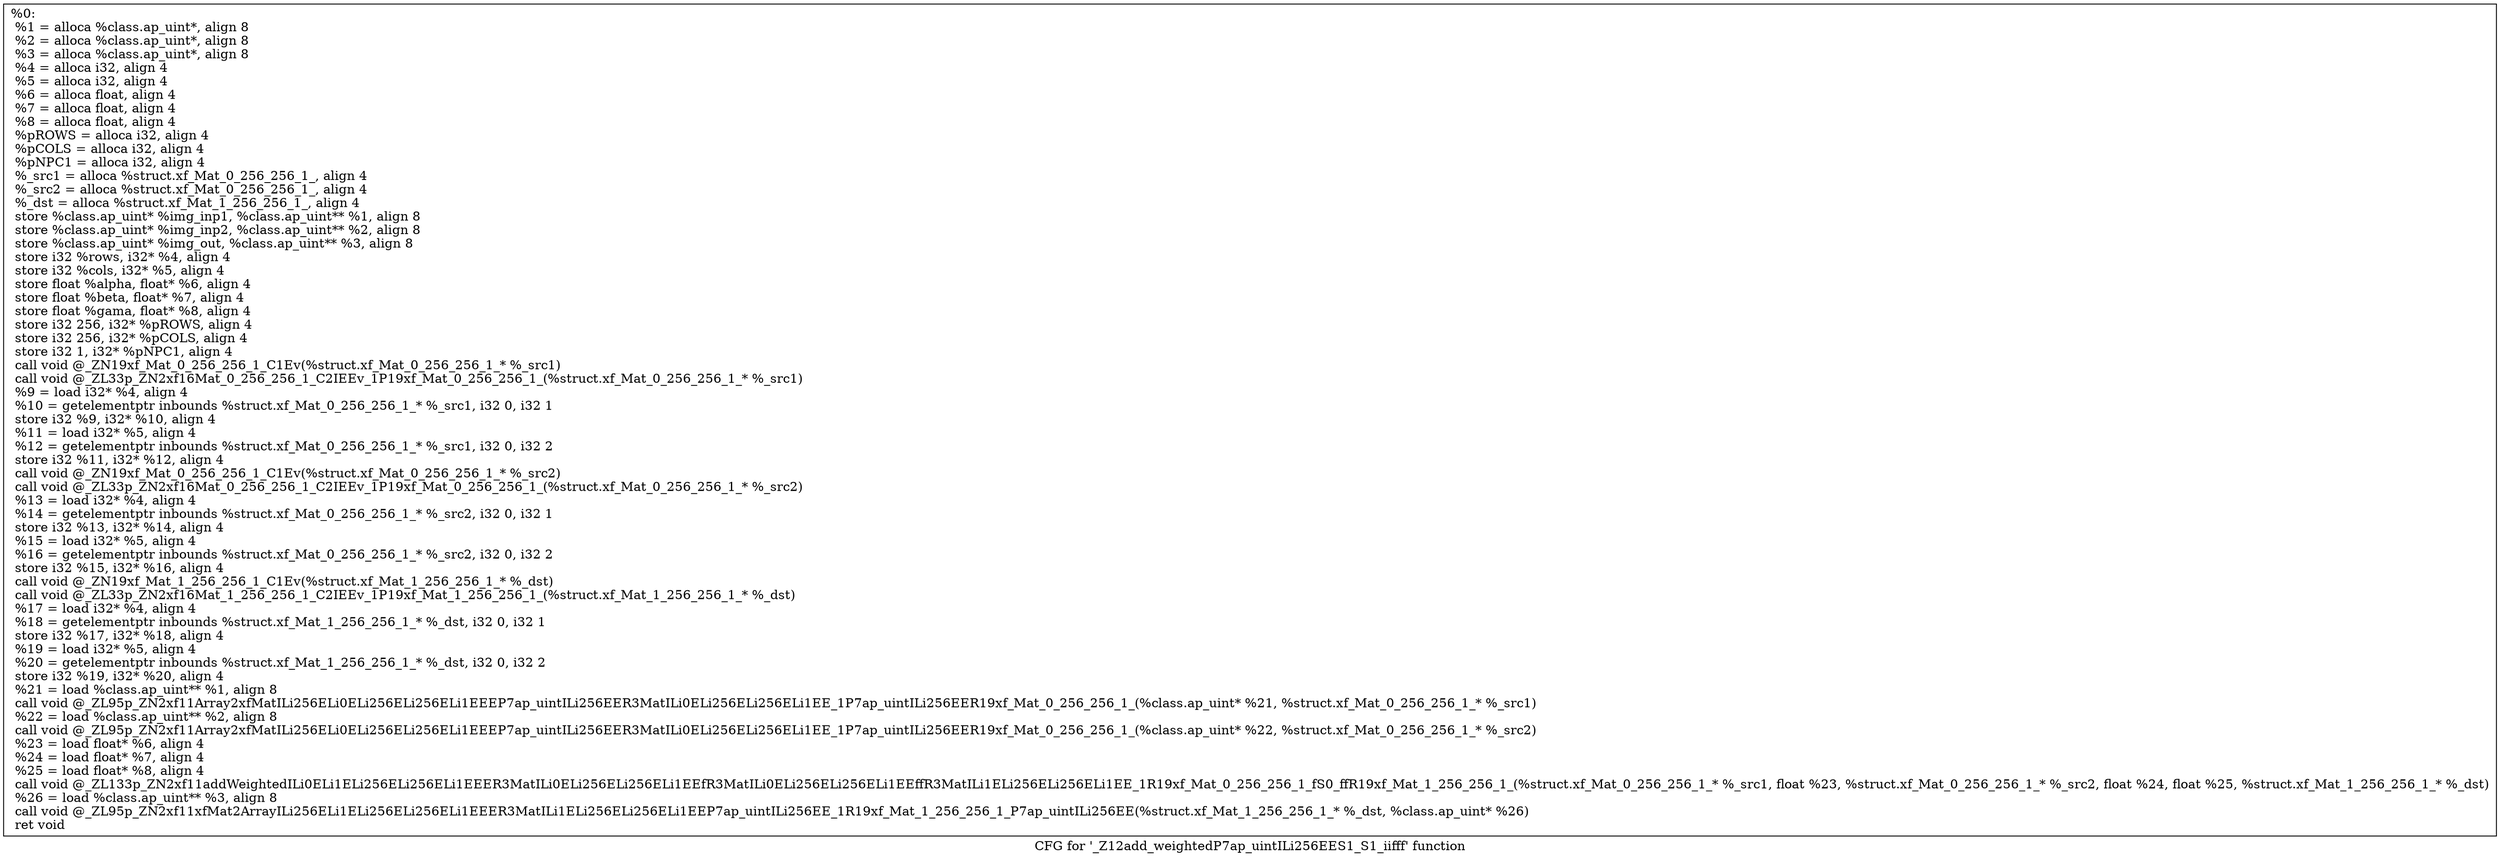 digraph "CFG for '_Z12add_weightedP7ap_uintILi256EES1_S1_iifff' function" {
	label="CFG for '_Z12add_weightedP7ap_uintILi256EES1_S1_iifff' function";

	Node0x3325590 [shape=record,label="{%0:\l  %1 = alloca %class.ap_uint*, align 8\l  %2 = alloca %class.ap_uint*, align 8\l  %3 = alloca %class.ap_uint*, align 8\l  %4 = alloca i32, align 4\l  %5 = alloca i32, align 4\l  %6 = alloca float, align 4\l  %7 = alloca float, align 4\l  %8 = alloca float, align 4\l  %pROWS = alloca i32, align 4\l  %pCOLS = alloca i32, align 4\l  %pNPC1 = alloca i32, align 4\l  %_src1 = alloca %struct.xf_Mat_0_256_256_1_, align 4\l  %_src2 = alloca %struct.xf_Mat_0_256_256_1_, align 4\l  %_dst = alloca %struct.xf_Mat_1_256_256_1_, align 4\l  store %class.ap_uint* %img_inp1, %class.ap_uint** %1, align 8\l  store %class.ap_uint* %img_inp2, %class.ap_uint** %2, align 8\l  store %class.ap_uint* %img_out, %class.ap_uint** %3, align 8\l  store i32 %rows, i32* %4, align 4\l  store i32 %cols, i32* %5, align 4\l  store float %alpha, float* %6, align 4\l  store float %beta, float* %7, align 4\l  store float %gama, float* %8, align 4\l  store i32 256, i32* %pROWS, align 4\l  store i32 256, i32* %pCOLS, align 4\l  store i32 1, i32* %pNPC1, align 4\l  call void @_ZN19xf_Mat_0_256_256_1_C1Ev(%struct.xf_Mat_0_256_256_1_* %_src1)\l  call void @_ZL33p_ZN2xf16Mat_0_256_256_1_C2IEEv_1P19xf_Mat_0_256_256_1_(%struct.xf_Mat_0_256_256_1_* %_src1)\l  %9 = load i32* %4, align 4\l  %10 = getelementptr inbounds %struct.xf_Mat_0_256_256_1_* %_src1, i32 0, i32 1\l  store i32 %9, i32* %10, align 4\l  %11 = load i32* %5, align 4\l  %12 = getelementptr inbounds %struct.xf_Mat_0_256_256_1_* %_src1, i32 0, i32 2\l  store i32 %11, i32* %12, align 4\l  call void @_ZN19xf_Mat_0_256_256_1_C1Ev(%struct.xf_Mat_0_256_256_1_* %_src2)\l  call void @_ZL33p_ZN2xf16Mat_0_256_256_1_C2IEEv_1P19xf_Mat_0_256_256_1_(%struct.xf_Mat_0_256_256_1_* %_src2)\l  %13 = load i32* %4, align 4\l  %14 = getelementptr inbounds %struct.xf_Mat_0_256_256_1_* %_src2, i32 0, i32 1\l  store i32 %13, i32* %14, align 4\l  %15 = load i32* %5, align 4\l  %16 = getelementptr inbounds %struct.xf_Mat_0_256_256_1_* %_src2, i32 0, i32 2\l  store i32 %15, i32* %16, align 4\l  call void @_ZN19xf_Mat_1_256_256_1_C1Ev(%struct.xf_Mat_1_256_256_1_* %_dst)\l  call void @_ZL33p_ZN2xf16Mat_1_256_256_1_C2IEEv_1P19xf_Mat_1_256_256_1_(%struct.xf_Mat_1_256_256_1_* %_dst)\l  %17 = load i32* %4, align 4\l  %18 = getelementptr inbounds %struct.xf_Mat_1_256_256_1_* %_dst, i32 0, i32 1\l  store i32 %17, i32* %18, align 4\l  %19 = load i32* %5, align 4\l  %20 = getelementptr inbounds %struct.xf_Mat_1_256_256_1_* %_dst, i32 0, i32 2\l  store i32 %19, i32* %20, align 4\l  %21 = load %class.ap_uint** %1, align 8\l  call void @_ZL95p_ZN2xf11Array2xfMatILi256ELi0ELi256ELi256ELi1EEEP7ap_uintILi256EER3MatILi0ELi256ELi256ELi1EE_1P7ap_uintILi256EER19xf_Mat_0_256_256_1_(%class.ap_uint* %21, %struct.xf_Mat_0_256_256_1_* %_src1)\l  %22 = load %class.ap_uint** %2, align 8\l  call void @_ZL95p_ZN2xf11Array2xfMatILi256ELi0ELi256ELi256ELi1EEEP7ap_uintILi256EER3MatILi0ELi256ELi256ELi1EE_1P7ap_uintILi256EER19xf_Mat_0_256_256_1_(%class.ap_uint* %22, %struct.xf_Mat_0_256_256_1_* %_src2)\l  %23 = load float* %6, align 4\l  %24 = load float* %7, align 4\l  %25 = load float* %8, align 4\l  call void @_ZL133p_ZN2xf11addWeightedILi0ELi1ELi256ELi256ELi1EEER3MatILi0ELi256ELi256ELi1EEfR3MatILi0ELi256ELi256ELi1EEffR3MatILi1ELi256ELi256ELi1EE_1R19xf_Mat_0_256_256_1_fS0_ffR19xf_Mat_1_256_256_1_(%struct.xf_Mat_0_256_256_1_* %_src1, float %23, %struct.xf_Mat_0_256_256_1_* %_src2, float %24, float %25, %struct.xf_Mat_1_256_256_1_* %_dst)\l  %26 = load %class.ap_uint** %3, align 8\l  call void @_ZL95p_ZN2xf11xfMat2ArrayILi256ELi1ELi256ELi256ELi1EEER3MatILi1ELi256ELi256ELi1EEP7ap_uintILi256EE_1R19xf_Mat_1_256_256_1_P7ap_uintILi256EE(%struct.xf_Mat_1_256_256_1_* %_dst, %class.ap_uint* %26)\l  ret void\l}"];
}
